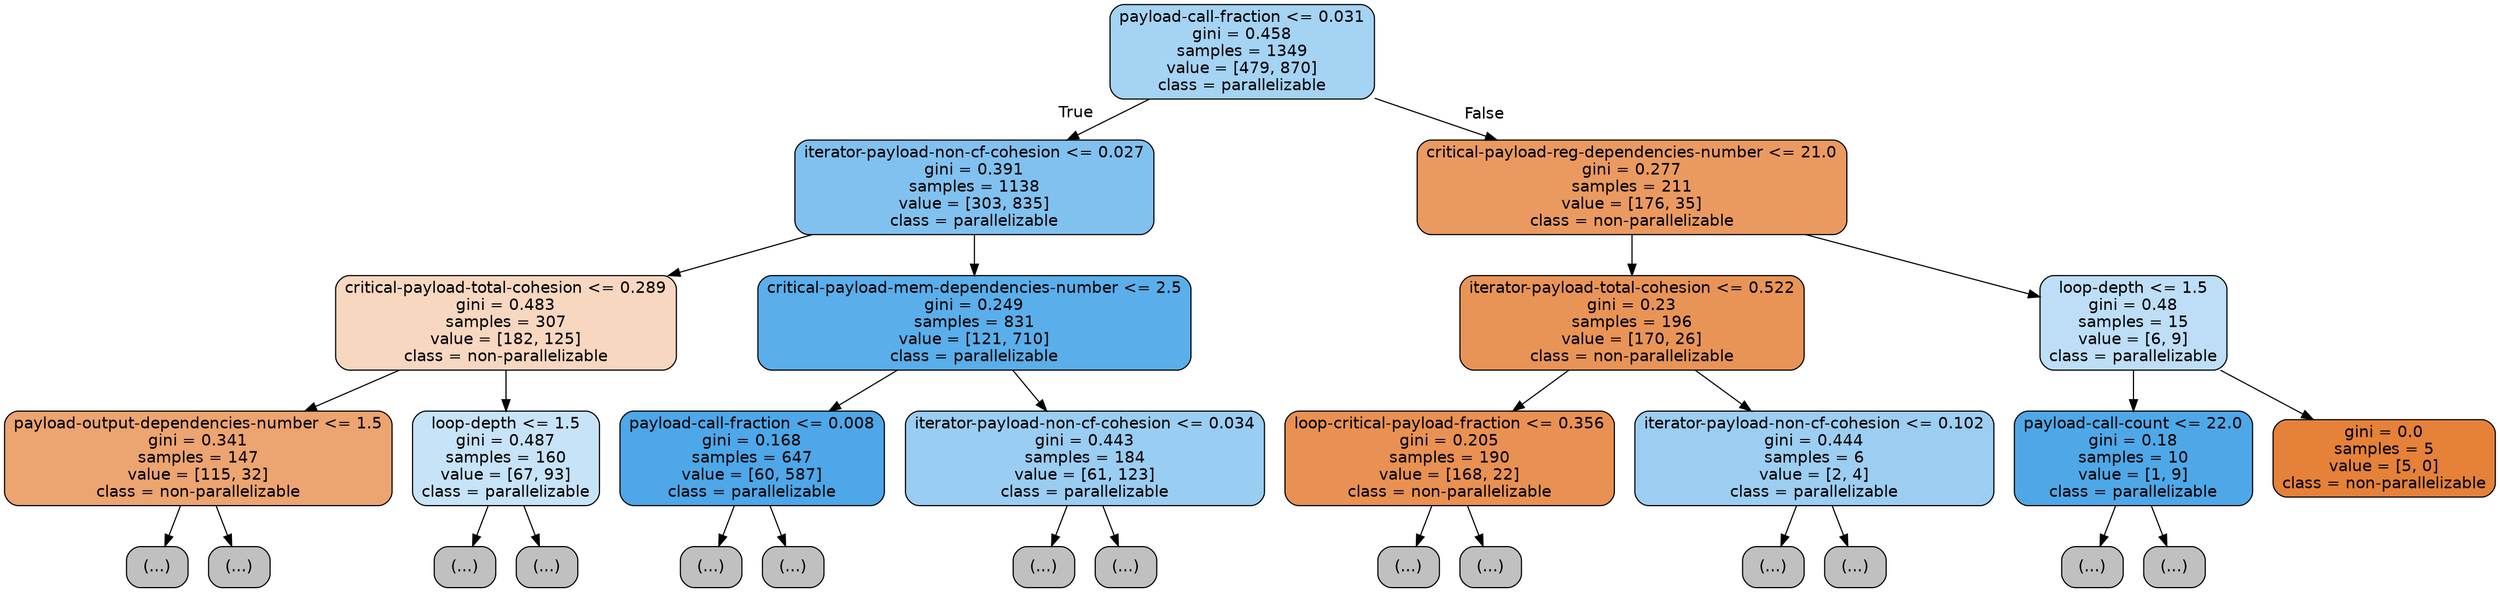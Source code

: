 digraph Tree {
node [shape=box, style="filled, rounded", color="black", fontname=helvetica] ;
edge [fontname=helvetica] ;
0 [label="payload-call-fraction <= 0.031\ngini = 0.458\nsamples = 1349\nvalue = [479, 870]\nclass = parallelizable", fillcolor="#399de573"] ;
1 [label="iterator-payload-non-cf-cohesion <= 0.027\ngini = 0.391\nsamples = 1138\nvalue = [303, 835]\nclass = parallelizable", fillcolor="#399de5a2"] ;
0 -> 1 [labeldistance=2.5, labelangle=45, headlabel="True"] ;
2 [label="critical-payload-total-cohesion <= 0.289\ngini = 0.483\nsamples = 307\nvalue = [182, 125]\nclass = non-parallelizable", fillcolor="#e5813950"] ;
1 -> 2 ;
3 [label="payload-output-dependencies-number <= 1.5\ngini = 0.341\nsamples = 147\nvalue = [115, 32]\nclass = non-parallelizable", fillcolor="#e58139b8"] ;
2 -> 3 ;
4 [label="(...)", fillcolor="#C0C0C0"] ;
3 -> 4 ;
27 [label="(...)", fillcolor="#C0C0C0"] ;
3 -> 27 ;
40 [label="loop-depth <= 1.5\ngini = 0.487\nsamples = 160\nvalue = [67, 93]\nclass = parallelizable", fillcolor="#399de547"] ;
2 -> 40 ;
41 [label="(...)", fillcolor="#C0C0C0"] ;
40 -> 41 ;
46 [label="(...)", fillcolor="#C0C0C0"] ;
40 -> 46 ;
73 [label="critical-payload-mem-dependencies-number <= 2.5\ngini = 0.249\nsamples = 831\nvalue = [121, 710]\nclass = parallelizable", fillcolor="#399de5d4"] ;
1 -> 73 ;
74 [label="payload-call-fraction <= 0.008\ngini = 0.168\nsamples = 647\nvalue = [60, 587]\nclass = parallelizable", fillcolor="#399de5e5"] ;
73 -> 74 ;
75 [label="(...)", fillcolor="#C0C0C0"] ;
74 -> 75 ;
160 [label="(...)", fillcolor="#C0C0C0"] ;
74 -> 160 ;
167 [label="iterator-payload-non-cf-cohesion <= 0.034\ngini = 0.443\nsamples = 184\nvalue = [61, 123]\nclass = parallelizable", fillcolor="#399de581"] ;
73 -> 167 ;
168 [label="(...)", fillcolor="#C0C0C0"] ;
167 -> 168 ;
185 [label="(...)", fillcolor="#C0C0C0"] ;
167 -> 185 ;
214 [label="critical-payload-reg-dependencies-number <= 21.0\ngini = 0.277\nsamples = 211\nvalue = [176, 35]\nclass = non-parallelizable", fillcolor="#e58139cc"] ;
0 -> 214 [labeldistance=2.5, labelangle=-45, headlabel="False"] ;
215 [label="iterator-payload-total-cohesion <= 0.522\ngini = 0.23\nsamples = 196\nvalue = [170, 26]\nclass = non-parallelizable", fillcolor="#e58139d8"] ;
214 -> 215 ;
216 [label="loop-critical-payload-fraction <= 0.356\ngini = 0.205\nsamples = 190\nvalue = [168, 22]\nclass = non-parallelizable", fillcolor="#e58139de"] ;
215 -> 216 ;
217 [label="(...)", fillcolor="#C0C0C0"] ;
216 -> 217 ;
254 [label="(...)", fillcolor="#C0C0C0"] ;
216 -> 254 ;
257 [label="iterator-payload-non-cf-cohesion <= 0.102\ngini = 0.444\nsamples = 6\nvalue = [2, 4]\nclass = parallelizable", fillcolor="#399de57f"] ;
215 -> 257 ;
258 [label="(...)", fillcolor="#C0C0C0"] ;
257 -> 258 ;
259 [label="(...)", fillcolor="#C0C0C0"] ;
257 -> 259 ;
260 [label="loop-depth <= 1.5\ngini = 0.48\nsamples = 15\nvalue = [6, 9]\nclass = parallelizable", fillcolor="#399de555"] ;
214 -> 260 ;
261 [label="payload-call-count <= 22.0\ngini = 0.18\nsamples = 10\nvalue = [1, 9]\nclass = parallelizable", fillcolor="#399de5e3"] ;
260 -> 261 ;
262 [label="(...)", fillcolor="#C0C0C0"] ;
261 -> 262 ;
263 [label="(...)", fillcolor="#C0C0C0"] ;
261 -> 263 ;
264 [label="gini = 0.0\nsamples = 5\nvalue = [5, 0]\nclass = non-parallelizable", fillcolor="#e58139ff"] ;
260 -> 264 ;
}